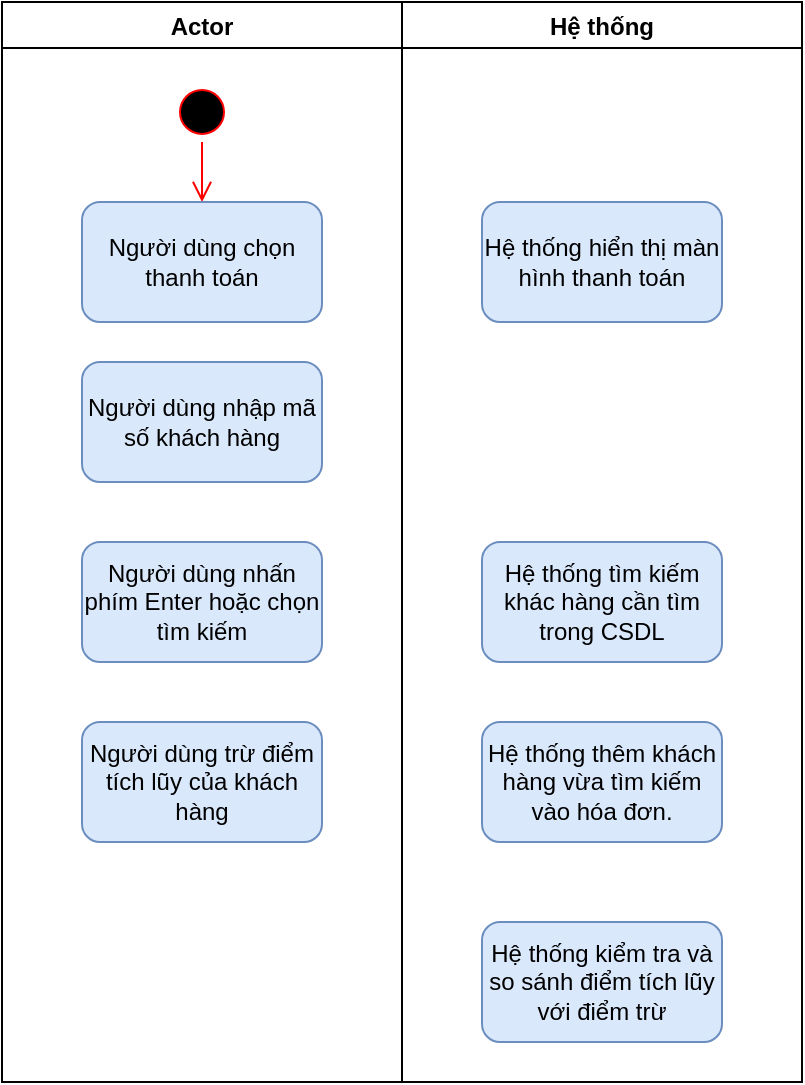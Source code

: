 <mxfile version="13.7.7" type="github">
  <diagram name="Page-1" id="e7e014a7-5840-1c2e-5031-d8a46d1fe8dd">
    <mxGraphModel dx="1422" dy="721" grid="1" gridSize="10" guides="1" tooltips="1" connect="1" arrows="1" fold="1" page="1" pageScale="1" pageWidth="1169" pageHeight="826" background="#ffffff" math="0" shadow="0">
      <root>
        <mxCell id="0" />
        <mxCell id="1" parent="0" />
        <mxCell id="EPgeIt9qa6LPqdc0Em-u-41" value="Actor" style="swimlane;" vertex="1" parent="1">
          <mxGeometry x="480" y="270" width="200" height="540" as="geometry" />
        </mxCell>
        <mxCell id="EPgeIt9qa6LPqdc0Em-u-43" value="" style="ellipse;html=1;shape=startState;fillColor=#000000;strokeColor=#ff0000;" vertex="1" parent="EPgeIt9qa6LPqdc0Em-u-41">
          <mxGeometry x="85" y="40" width="30" height="30" as="geometry" />
        </mxCell>
        <mxCell id="EPgeIt9qa6LPqdc0Em-u-44" value="" style="edgeStyle=orthogonalEdgeStyle;html=1;verticalAlign=bottom;endArrow=open;endSize=8;strokeColor=#ff0000;" edge="1" source="EPgeIt9qa6LPqdc0Em-u-43" parent="EPgeIt9qa6LPqdc0Em-u-41">
          <mxGeometry relative="1" as="geometry">
            <mxPoint x="100" y="100" as="targetPoint" />
          </mxGeometry>
        </mxCell>
        <mxCell id="EPgeIt9qa6LPqdc0Em-u-45" value="Người dùng chọn thanh toán" style="rounded=1;whiteSpace=wrap;html=1;fillColor=#dae8fc;strokeColor=#6c8ebf;" vertex="1" parent="EPgeIt9qa6LPqdc0Em-u-41">
          <mxGeometry x="40" y="100" width="120" height="60" as="geometry" />
        </mxCell>
        <mxCell id="EPgeIt9qa6LPqdc0Em-u-47" value="Người dùng nhập mã số khách hàng" style="rounded=1;whiteSpace=wrap;html=1;fillColor=#dae8fc;strokeColor=#6c8ebf;" vertex="1" parent="EPgeIt9qa6LPqdc0Em-u-41">
          <mxGeometry x="40" y="180" width="120" height="60" as="geometry" />
        </mxCell>
        <mxCell id="EPgeIt9qa6LPqdc0Em-u-48" value="Người dùng nhấn phím Enter hoặc chọn tìm kiếm" style="rounded=1;whiteSpace=wrap;html=1;fillColor=#dae8fc;strokeColor=#6c8ebf;" vertex="1" parent="EPgeIt9qa6LPqdc0Em-u-41">
          <mxGeometry x="40" y="270" width="120" height="60" as="geometry" />
        </mxCell>
        <mxCell id="EPgeIt9qa6LPqdc0Em-u-51" value="Người dùng trừ điểm tích lũy của khách hàng" style="rounded=1;whiteSpace=wrap;html=1;fillColor=#dae8fc;strokeColor=#6c8ebf;" vertex="1" parent="EPgeIt9qa6LPqdc0Em-u-41">
          <mxGeometry x="40" y="360" width="120" height="60" as="geometry" />
        </mxCell>
        <mxCell id="EPgeIt9qa6LPqdc0Em-u-42" value="Hệ thống" style="swimlane;" vertex="1" parent="1">
          <mxGeometry x="680" y="270" width="200" height="540" as="geometry" />
        </mxCell>
        <mxCell id="EPgeIt9qa6LPqdc0Em-u-46" value="Hệ thống hiển thị màn hình thanh toán" style="rounded=1;whiteSpace=wrap;html=1;fillColor=#dae8fc;strokeColor=#6c8ebf;" vertex="1" parent="EPgeIt9qa6LPqdc0Em-u-42">
          <mxGeometry x="40" y="100" width="120" height="60" as="geometry" />
        </mxCell>
        <mxCell id="EPgeIt9qa6LPqdc0Em-u-49" value="Hệ thống tìm kiếm khác hàng cần tìm trong CSDL" style="rounded=1;whiteSpace=wrap;html=1;fillColor=#dae8fc;strokeColor=#6c8ebf;" vertex="1" parent="EPgeIt9qa6LPqdc0Em-u-42">
          <mxGeometry x="40" y="270" width="120" height="60" as="geometry" />
        </mxCell>
        <mxCell id="EPgeIt9qa6LPqdc0Em-u-50" value="Hệ thống thêm khách hàng vừa tìm kiếm vào hóa đơn." style="rounded=1;whiteSpace=wrap;html=1;fillColor=#dae8fc;strokeColor=#6c8ebf;" vertex="1" parent="EPgeIt9qa6LPqdc0Em-u-42">
          <mxGeometry x="40" y="360" width="120" height="60" as="geometry" />
        </mxCell>
        <mxCell id="EPgeIt9qa6LPqdc0Em-u-52" value="Hệ thống kiểm tra và so sánh điểm tích lũy với điểm trừ" style="rounded=1;whiteSpace=wrap;html=1;fillColor=#dae8fc;strokeColor=#6c8ebf;" vertex="1" parent="EPgeIt9qa6LPqdc0Em-u-42">
          <mxGeometry x="40" y="460" width="120" height="60" as="geometry" />
        </mxCell>
      </root>
    </mxGraphModel>
  </diagram>
</mxfile>
